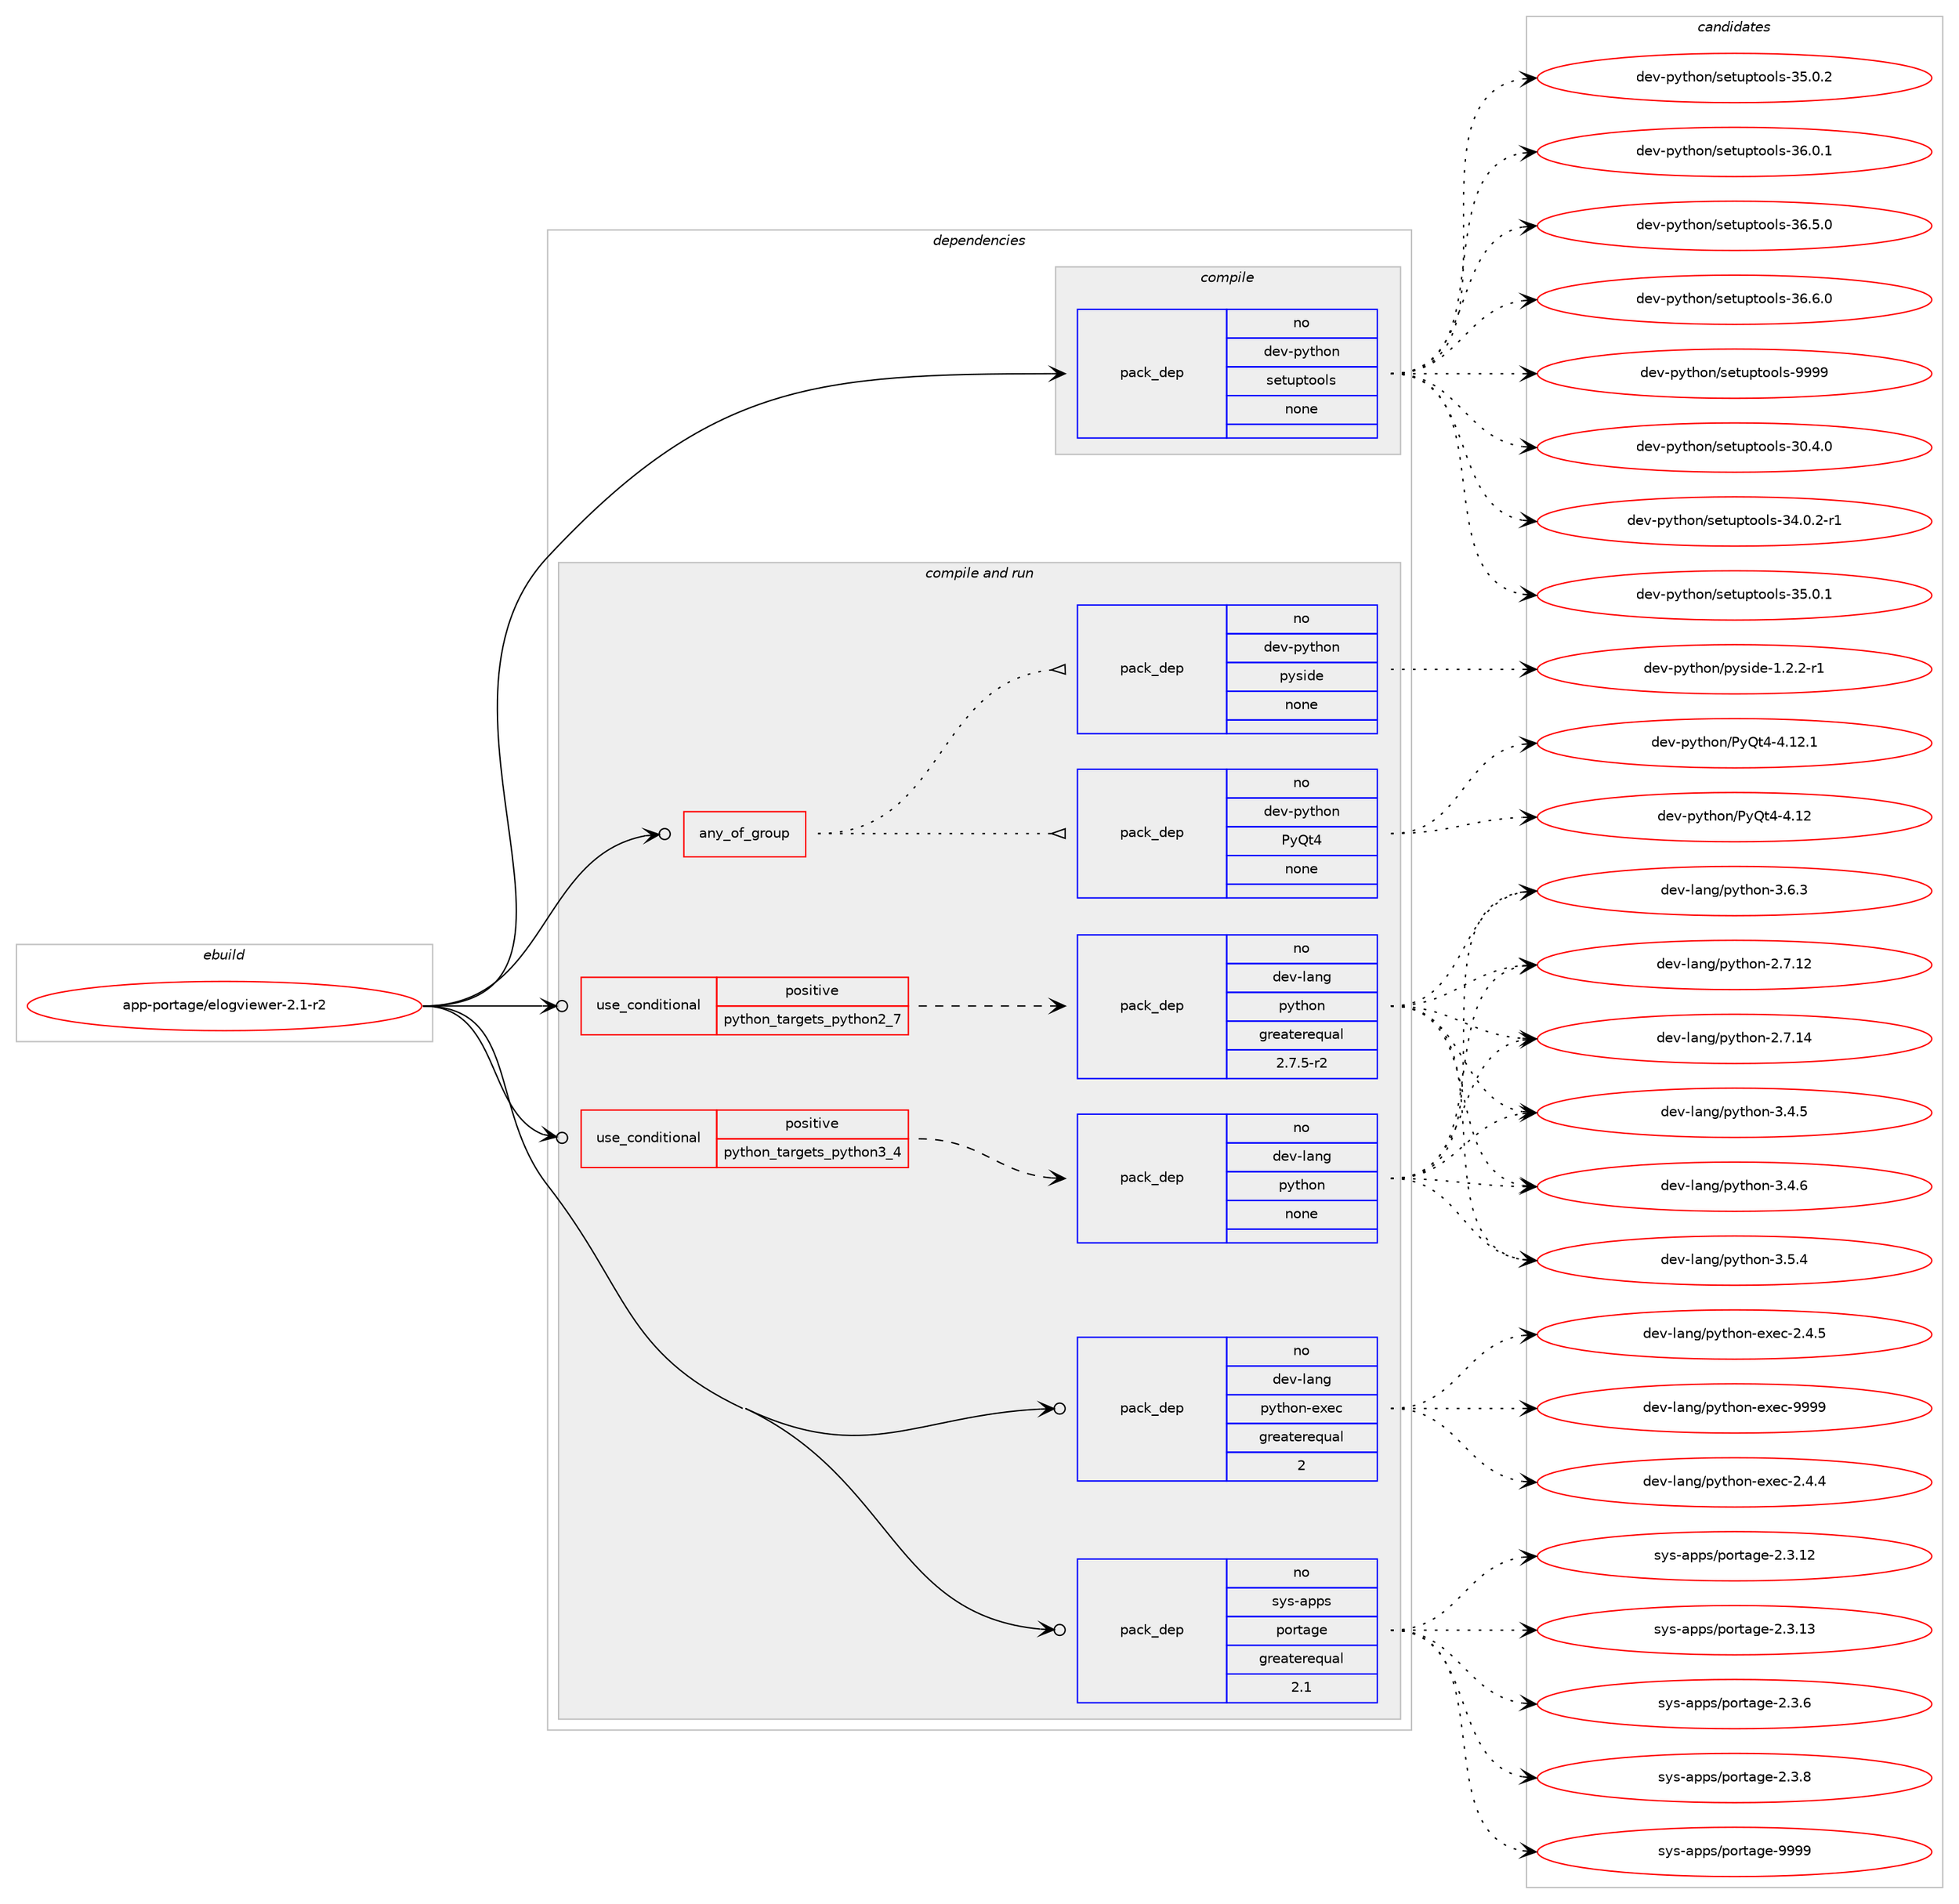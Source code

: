 digraph prolog {

# *************
# Graph options
# *************

newrank=true;
concentrate=true;
compound=true;
graph [rankdir=LR,fontname=Helvetica,fontsize=10,ranksep=1.5];#, ranksep=2.5, nodesep=0.2];
edge  [arrowhead=vee];
node  [fontname=Helvetica,fontsize=10];

# **********
# The ebuild
# **********

subgraph cluster_leftcol {
color=gray;
rank=same;
label=<<i>ebuild</i>>;
id [label="app-portage/elogviewer-2.1-r2", color=red, width=4, href="../app-portage/elogviewer-2.1-r2.svg"];
}

# ****************
# The dependencies
# ****************

subgraph cluster_midcol {
color=gray;
label=<<i>dependencies</i>>;
subgraph cluster_compile {
fillcolor="#eeeeee";
style=filled;
label=<<i>compile</i>>;
subgraph pack38658 {
dependency53465 [label=<<TABLE BORDER="0" CELLBORDER="1" CELLSPACING="0" CELLPADDING="4" WIDTH="220"><TR><TD ROWSPAN="6" CELLPADDING="30">pack_dep</TD></TR><TR><TD WIDTH="110">no</TD></TR><TR><TD>dev-python</TD></TR><TR><TD>setuptools</TD></TR><TR><TD>none</TD></TR><TR><TD></TD></TR></TABLE>>, shape=none, color=blue];
}
id:e -> dependency53465:w [weight=20,style="solid",arrowhead="vee"];
}
subgraph cluster_compileandrun {
fillcolor="#eeeeee";
style=filled;
label=<<i>compile and run</i>>;
subgraph any939 {
dependency53466 [label=<<TABLE BORDER="0" CELLBORDER="1" CELLSPACING="0" CELLPADDING="4"><TR><TD CELLPADDING="10">any_of_group</TD></TR></TABLE>>, shape=none, color=red];subgraph pack38659 {
dependency53467 [label=<<TABLE BORDER="0" CELLBORDER="1" CELLSPACING="0" CELLPADDING="4" WIDTH="220"><TR><TD ROWSPAN="6" CELLPADDING="30">pack_dep</TD></TR><TR><TD WIDTH="110">no</TD></TR><TR><TD>dev-python</TD></TR><TR><TD>PyQt4</TD></TR><TR><TD>none</TD></TR><TR><TD></TD></TR></TABLE>>, shape=none, color=blue];
}
dependency53466:e -> dependency53467:w [weight=20,style="dotted",arrowhead="oinv"];
subgraph pack38660 {
dependency53468 [label=<<TABLE BORDER="0" CELLBORDER="1" CELLSPACING="0" CELLPADDING="4" WIDTH="220"><TR><TD ROWSPAN="6" CELLPADDING="30">pack_dep</TD></TR><TR><TD WIDTH="110">no</TD></TR><TR><TD>dev-python</TD></TR><TR><TD>pyside</TD></TR><TR><TD>none</TD></TR><TR><TD></TD></TR></TABLE>>, shape=none, color=blue];
}
dependency53466:e -> dependency53468:w [weight=20,style="dotted",arrowhead="oinv"];
}
id:e -> dependency53466:w [weight=20,style="solid",arrowhead="odotvee"];
subgraph cond13846 {
dependency53469 [label=<<TABLE BORDER="0" CELLBORDER="1" CELLSPACING="0" CELLPADDING="4"><TR><TD ROWSPAN="3" CELLPADDING="10">use_conditional</TD></TR><TR><TD>positive</TD></TR><TR><TD>python_targets_python2_7</TD></TR></TABLE>>, shape=none, color=red];
subgraph pack38661 {
dependency53470 [label=<<TABLE BORDER="0" CELLBORDER="1" CELLSPACING="0" CELLPADDING="4" WIDTH="220"><TR><TD ROWSPAN="6" CELLPADDING="30">pack_dep</TD></TR><TR><TD WIDTH="110">no</TD></TR><TR><TD>dev-lang</TD></TR><TR><TD>python</TD></TR><TR><TD>greaterequal</TD></TR><TR><TD>2.7.5-r2</TD></TR></TABLE>>, shape=none, color=blue];
}
dependency53469:e -> dependency53470:w [weight=20,style="dashed",arrowhead="vee"];
}
id:e -> dependency53469:w [weight=20,style="solid",arrowhead="odotvee"];
subgraph cond13847 {
dependency53471 [label=<<TABLE BORDER="0" CELLBORDER="1" CELLSPACING="0" CELLPADDING="4"><TR><TD ROWSPAN="3" CELLPADDING="10">use_conditional</TD></TR><TR><TD>positive</TD></TR><TR><TD>python_targets_python3_4</TD></TR></TABLE>>, shape=none, color=red];
subgraph pack38662 {
dependency53472 [label=<<TABLE BORDER="0" CELLBORDER="1" CELLSPACING="0" CELLPADDING="4" WIDTH="220"><TR><TD ROWSPAN="6" CELLPADDING="30">pack_dep</TD></TR><TR><TD WIDTH="110">no</TD></TR><TR><TD>dev-lang</TD></TR><TR><TD>python</TD></TR><TR><TD>none</TD></TR><TR><TD></TD></TR></TABLE>>, shape=none, color=blue];
}
dependency53471:e -> dependency53472:w [weight=20,style="dashed",arrowhead="vee"];
}
id:e -> dependency53471:w [weight=20,style="solid",arrowhead="odotvee"];
subgraph pack38663 {
dependency53473 [label=<<TABLE BORDER="0" CELLBORDER="1" CELLSPACING="0" CELLPADDING="4" WIDTH="220"><TR><TD ROWSPAN="6" CELLPADDING="30">pack_dep</TD></TR><TR><TD WIDTH="110">no</TD></TR><TR><TD>dev-lang</TD></TR><TR><TD>python-exec</TD></TR><TR><TD>greaterequal</TD></TR><TR><TD>2</TD></TR></TABLE>>, shape=none, color=blue];
}
id:e -> dependency53473:w [weight=20,style="solid",arrowhead="odotvee"];
subgraph pack38664 {
dependency53474 [label=<<TABLE BORDER="0" CELLBORDER="1" CELLSPACING="0" CELLPADDING="4" WIDTH="220"><TR><TD ROWSPAN="6" CELLPADDING="30">pack_dep</TD></TR><TR><TD WIDTH="110">no</TD></TR><TR><TD>sys-apps</TD></TR><TR><TD>portage</TD></TR><TR><TD>greaterequal</TD></TR><TR><TD>2.1</TD></TR></TABLE>>, shape=none, color=blue];
}
id:e -> dependency53474:w [weight=20,style="solid",arrowhead="odotvee"];
}
subgraph cluster_run {
fillcolor="#eeeeee";
style=filled;
label=<<i>run</i>>;
}
}

# **************
# The candidates
# **************

subgraph cluster_choices {
rank=same;
color=gray;
label=<<i>candidates</i>>;

subgraph choice38658 {
color=black;
nodesep=1;
choice100101118451121211161041111104711510111611711211611111110811545514846524648 [label="dev-python/setuptools-30.4.0", color=red, width=4,href="../dev-python/setuptools-30.4.0.svg"];
choice1001011184511212111610411111047115101116117112116111111108115455152464846504511449 [label="dev-python/setuptools-34.0.2-r1", color=red, width=4,href="../dev-python/setuptools-34.0.2-r1.svg"];
choice100101118451121211161041111104711510111611711211611111110811545515346484649 [label="dev-python/setuptools-35.0.1", color=red, width=4,href="../dev-python/setuptools-35.0.1.svg"];
choice100101118451121211161041111104711510111611711211611111110811545515346484650 [label="dev-python/setuptools-35.0.2", color=red, width=4,href="../dev-python/setuptools-35.0.2.svg"];
choice100101118451121211161041111104711510111611711211611111110811545515446484649 [label="dev-python/setuptools-36.0.1", color=red, width=4,href="../dev-python/setuptools-36.0.1.svg"];
choice100101118451121211161041111104711510111611711211611111110811545515446534648 [label="dev-python/setuptools-36.5.0", color=red, width=4,href="../dev-python/setuptools-36.5.0.svg"];
choice100101118451121211161041111104711510111611711211611111110811545515446544648 [label="dev-python/setuptools-36.6.0", color=red, width=4,href="../dev-python/setuptools-36.6.0.svg"];
choice10010111845112121116104111110471151011161171121161111111081154557575757 [label="dev-python/setuptools-9999", color=red, width=4,href="../dev-python/setuptools-9999.svg"];
dependency53465:e -> choice100101118451121211161041111104711510111611711211611111110811545514846524648:w [style=dotted,weight="100"];
dependency53465:e -> choice1001011184511212111610411111047115101116117112116111111108115455152464846504511449:w [style=dotted,weight="100"];
dependency53465:e -> choice100101118451121211161041111104711510111611711211611111110811545515346484649:w [style=dotted,weight="100"];
dependency53465:e -> choice100101118451121211161041111104711510111611711211611111110811545515346484650:w [style=dotted,weight="100"];
dependency53465:e -> choice100101118451121211161041111104711510111611711211611111110811545515446484649:w [style=dotted,weight="100"];
dependency53465:e -> choice100101118451121211161041111104711510111611711211611111110811545515446534648:w [style=dotted,weight="100"];
dependency53465:e -> choice100101118451121211161041111104711510111611711211611111110811545515446544648:w [style=dotted,weight="100"];
dependency53465:e -> choice10010111845112121116104111110471151011161171121161111111081154557575757:w [style=dotted,weight="100"];
}
subgraph choice38659 {
color=black;
nodesep=1;
choice10010111845112121116104111110478012181116524552464950 [label="dev-python/PyQt4-4.12", color=red, width=4,href="../dev-python/PyQt4-4.12.svg"];
choice100101118451121211161041111104780121811165245524649504649 [label="dev-python/PyQt4-4.12.1", color=red, width=4,href="../dev-python/PyQt4-4.12.1.svg"];
dependency53467:e -> choice10010111845112121116104111110478012181116524552464950:w [style=dotted,weight="100"];
dependency53467:e -> choice100101118451121211161041111104780121811165245524649504649:w [style=dotted,weight="100"];
}
subgraph choice38660 {
color=black;
nodesep=1;
choice10010111845112121116104111110471121211151051001014549465046504511449 [label="dev-python/pyside-1.2.2-r1", color=red, width=4,href="../dev-python/pyside-1.2.2-r1.svg"];
dependency53468:e -> choice10010111845112121116104111110471121211151051001014549465046504511449:w [style=dotted,weight="100"];
}
subgraph choice38661 {
color=black;
nodesep=1;
choice10010111845108971101034711212111610411111045504655464950 [label="dev-lang/python-2.7.12", color=red, width=4,href="../dev-lang/python-2.7.12.svg"];
choice10010111845108971101034711212111610411111045504655464952 [label="dev-lang/python-2.7.14", color=red, width=4,href="../dev-lang/python-2.7.14.svg"];
choice100101118451089711010347112121116104111110455146524653 [label="dev-lang/python-3.4.5", color=red, width=4,href="../dev-lang/python-3.4.5.svg"];
choice100101118451089711010347112121116104111110455146524654 [label="dev-lang/python-3.4.6", color=red, width=4,href="../dev-lang/python-3.4.6.svg"];
choice100101118451089711010347112121116104111110455146534652 [label="dev-lang/python-3.5.4", color=red, width=4,href="../dev-lang/python-3.5.4.svg"];
choice100101118451089711010347112121116104111110455146544651 [label="dev-lang/python-3.6.3", color=red, width=4,href="../dev-lang/python-3.6.3.svg"];
dependency53470:e -> choice10010111845108971101034711212111610411111045504655464950:w [style=dotted,weight="100"];
dependency53470:e -> choice10010111845108971101034711212111610411111045504655464952:w [style=dotted,weight="100"];
dependency53470:e -> choice100101118451089711010347112121116104111110455146524653:w [style=dotted,weight="100"];
dependency53470:e -> choice100101118451089711010347112121116104111110455146524654:w [style=dotted,weight="100"];
dependency53470:e -> choice100101118451089711010347112121116104111110455146534652:w [style=dotted,weight="100"];
dependency53470:e -> choice100101118451089711010347112121116104111110455146544651:w [style=dotted,weight="100"];
}
subgraph choice38662 {
color=black;
nodesep=1;
choice10010111845108971101034711212111610411111045504655464950 [label="dev-lang/python-2.7.12", color=red, width=4,href="../dev-lang/python-2.7.12.svg"];
choice10010111845108971101034711212111610411111045504655464952 [label="dev-lang/python-2.7.14", color=red, width=4,href="../dev-lang/python-2.7.14.svg"];
choice100101118451089711010347112121116104111110455146524653 [label="dev-lang/python-3.4.5", color=red, width=4,href="../dev-lang/python-3.4.5.svg"];
choice100101118451089711010347112121116104111110455146524654 [label="dev-lang/python-3.4.6", color=red, width=4,href="../dev-lang/python-3.4.6.svg"];
choice100101118451089711010347112121116104111110455146534652 [label="dev-lang/python-3.5.4", color=red, width=4,href="../dev-lang/python-3.5.4.svg"];
choice100101118451089711010347112121116104111110455146544651 [label="dev-lang/python-3.6.3", color=red, width=4,href="../dev-lang/python-3.6.3.svg"];
dependency53472:e -> choice10010111845108971101034711212111610411111045504655464950:w [style=dotted,weight="100"];
dependency53472:e -> choice10010111845108971101034711212111610411111045504655464952:w [style=dotted,weight="100"];
dependency53472:e -> choice100101118451089711010347112121116104111110455146524653:w [style=dotted,weight="100"];
dependency53472:e -> choice100101118451089711010347112121116104111110455146524654:w [style=dotted,weight="100"];
dependency53472:e -> choice100101118451089711010347112121116104111110455146534652:w [style=dotted,weight="100"];
dependency53472:e -> choice100101118451089711010347112121116104111110455146544651:w [style=dotted,weight="100"];
}
subgraph choice38663 {
color=black;
nodesep=1;
choice1001011184510897110103471121211161041111104510112010199455046524652 [label="dev-lang/python-exec-2.4.4", color=red, width=4,href="../dev-lang/python-exec-2.4.4.svg"];
choice1001011184510897110103471121211161041111104510112010199455046524653 [label="dev-lang/python-exec-2.4.5", color=red, width=4,href="../dev-lang/python-exec-2.4.5.svg"];
choice10010111845108971101034711212111610411111045101120101994557575757 [label="dev-lang/python-exec-9999", color=red, width=4,href="../dev-lang/python-exec-9999.svg"];
dependency53473:e -> choice1001011184510897110103471121211161041111104510112010199455046524652:w [style=dotted,weight="100"];
dependency53473:e -> choice1001011184510897110103471121211161041111104510112010199455046524653:w [style=dotted,weight="100"];
dependency53473:e -> choice10010111845108971101034711212111610411111045101120101994557575757:w [style=dotted,weight="100"];
}
subgraph choice38664 {
color=black;
nodesep=1;
choice1151211154597112112115471121111141169710310145504651464950 [label="sys-apps/portage-2.3.12", color=red, width=4,href="../sys-apps/portage-2.3.12.svg"];
choice1151211154597112112115471121111141169710310145504651464951 [label="sys-apps/portage-2.3.13", color=red, width=4,href="../sys-apps/portage-2.3.13.svg"];
choice11512111545971121121154711211111411697103101455046514654 [label="sys-apps/portage-2.3.6", color=red, width=4,href="../sys-apps/portage-2.3.6.svg"];
choice11512111545971121121154711211111411697103101455046514656 [label="sys-apps/portage-2.3.8", color=red, width=4,href="../sys-apps/portage-2.3.8.svg"];
choice115121115459711211211547112111114116971031014557575757 [label="sys-apps/portage-9999", color=red, width=4,href="../sys-apps/portage-9999.svg"];
dependency53474:e -> choice1151211154597112112115471121111141169710310145504651464950:w [style=dotted,weight="100"];
dependency53474:e -> choice1151211154597112112115471121111141169710310145504651464951:w [style=dotted,weight="100"];
dependency53474:e -> choice11512111545971121121154711211111411697103101455046514654:w [style=dotted,weight="100"];
dependency53474:e -> choice11512111545971121121154711211111411697103101455046514656:w [style=dotted,weight="100"];
dependency53474:e -> choice115121115459711211211547112111114116971031014557575757:w [style=dotted,weight="100"];
}
}

}
